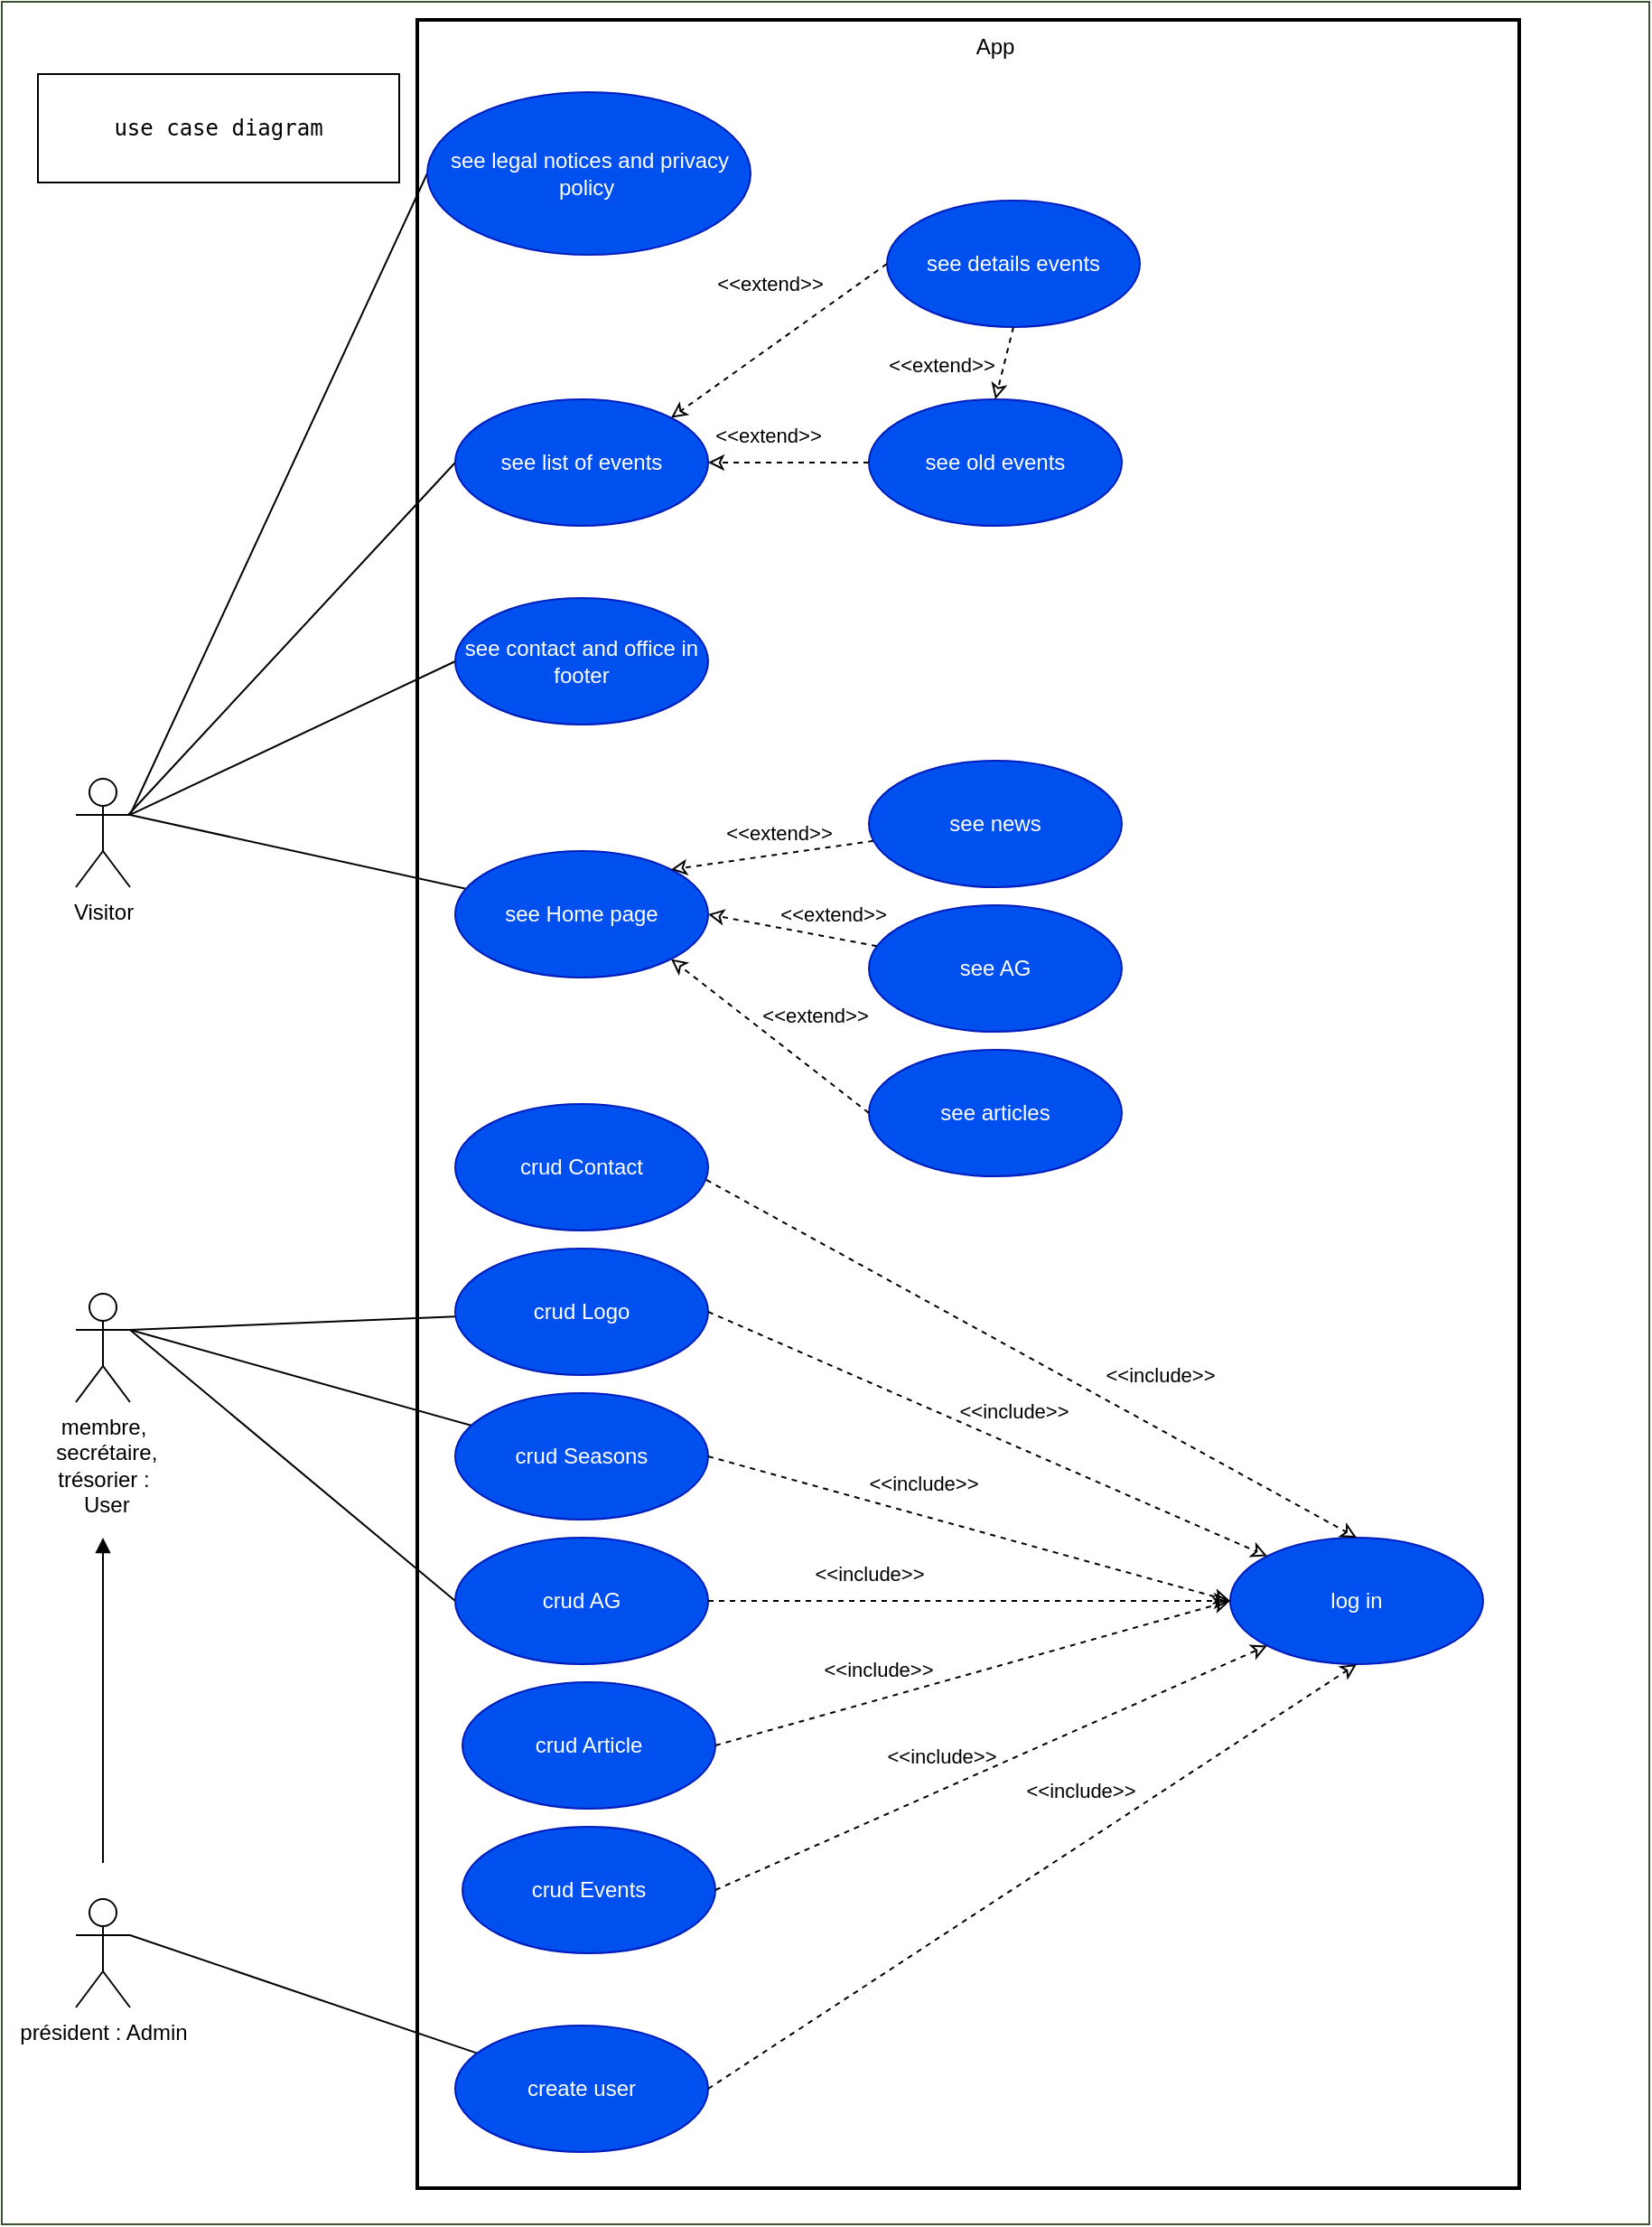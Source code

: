 <mxfile>
    <diagram id="z25n5Z8qrkFJ9XKFaoKu" name="Page-1">
        <mxGraphModel dx="2772" dy="2520" grid="1" gridSize="10" guides="1" tooltips="1" connect="1" arrows="1" fold="1" page="1" pageScale="1" pageWidth="850" pageHeight="1100" math="0" shadow="0">
            <root>
                <mxCell id="0"/>
                <mxCell id="1" parent="0"/>
                <mxCell id="2" value="App" style="rounded=0;whiteSpace=wrap;html=1;fontFamily=Helvetica;fontSize=30;fontColor=#ffffff;verticalAlign=top;fillColor=#FFFFFF;strokeColor=#3A5431;backgroundOutline=0;" vertex="1" parent="1">
                    <mxGeometry x="30" y="-530" width="912" height="1230" as="geometry"/>
                </mxCell>
                <mxCell id="3" value="&lt;pre dir=&quot;ltr&quot; data-ved=&quot;2ahUKEwjTnIHI8ouDAxXJUKQEHYWSAA4Q3ewLegQIBRAP&quot; style=&quot;text-align:left&quot; id=&quot;tw-target-text&quot; data-placeholder=&quot;Traduction&quot; class=&quot;tw-data-text tw-text-large tw-ta&quot;&gt;&lt;span lang=&quot;en&quot; class=&quot;Y2IQFc&quot;&gt;use case diagram&lt;/span&gt;&lt;/pre&gt;" style="rounded=0;whiteSpace=wrap;html=1;fontColor=#000000;fillColor=#FFFFFF;strokeColor=#000000;" vertex="1" parent="1">
                    <mxGeometry x="50" y="-490" width="200" height="60" as="geometry"/>
                </mxCell>
                <mxCell id="5" style="edgeStyle=none;html=1;endArrow=block;endFill=1;strokeColor=#000000;" edge="1" parent="1">
                    <mxGeometry relative="1" as="geometry">
                        <mxPoint x="86.0" y="500" as="sourcePoint"/>
                        <mxPoint x="86" y="320" as="targetPoint"/>
                    </mxGeometry>
                </mxCell>
                <mxCell id="6" value="président : Admin" style="shape=umlActor;verticalLabelPosition=bottom;verticalAlign=top;html=1;fontColor=#000000;strokeColor=#000000;" vertex="1" parent="1">
                    <mxGeometry x="71" y="520" width="30" height="60" as="geometry"/>
                </mxCell>
                <mxCell id="7" style="edgeStyle=none;html=1;entryX=0;entryY=0.5;entryDx=0;entryDy=0;endArrow=none;endFill=0;exitX=1;exitY=0.333;exitDx=0;exitDy=0;exitPerimeter=0;fontColor=#000000;strokeColor=#000000;" edge="1" parent="1" source="8" target="25">
                    <mxGeometry relative="1" as="geometry"/>
                </mxCell>
                <mxCell id="8" value="Visitor" style="shape=umlActor;verticalLabelPosition=bottom;verticalAlign=top;html=1;fontColor=#000000;strokeColor=#000000;" vertex="1" parent="1">
                    <mxGeometry x="71" y="-100" width="30" height="60" as="geometry"/>
                </mxCell>
                <mxCell id="9" value="" style="edgeStyle=none;html=1;endArrow=none;endFill=0;entryX=0;entryY=0.5;entryDx=0;entryDy=0;exitX=1;exitY=0.333;exitDx=0;exitDy=0;exitPerimeter=0;fontColor=#000000;strokeColor=#000000;" edge="1" parent="1" source="10" target="21">
                    <mxGeometry relative="1" as="geometry">
                        <mxPoint x="281.05" y="71.32" as="targetPoint"/>
                    </mxGeometry>
                </mxCell>
                <mxCell id="10" value="membre,&lt;br&gt;&amp;nbsp;secrétaire,&lt;br&gt;trésorier :&lt;br&gt;&amp;nbsp;User" style="shape=umlActor;verticalLabelPosition=bottom;verticalAlign=top;html=1;fontColor=#000000;strokeColor=#000000;" vertex="1" parent="1">
                    <mxGeometry x="71" y="185" width="30" height="60" as="geometry"/>
                </mxCell>
                <mxCell id="18" value="log in" style="ellipse;whiteSpace=wrap;html=1;fontColor=#ffffff;fillColor=#0050ef;strokeColor=#001DBC;" vertex="1" parent="1">
                    <mxGeometry x="710" y="320" width="140" height="70" as="geometry"/>
                </mxCell>
                <mxCell id="19" style="edgeStyle=none;html=1;endArrow=none;endFill=0;entryX=1;entryY=0.333;entryDx=0;entryDy=0;entryPerimeter=0;fontColor=#000000;strokeColor=#000000;" edge="1" parent="1" source="20" target="6">
                    <mxGeometry relative="1" as="geometry">
                        <mxPoint x="111" y="195" as="targetPoint"/>
                    </mxGeometry>
                </mxCell>
                <mxCell id="20" value="create user" style="ellipse;whiteSpace=wrap;html=1;fillColor=#0050ef;strokeColor=#001DBC;fontColor=#ffffff;" vertex="1" parent="1">
                    <mxGeometry x="281" y="590" width="140" height="70" as="geometry"/>
                </mxCell>
                <mxCell id="21" value="crud AG" style="ellipse;whiteSpace=wrap;html=1;fontColor=#ffffff;fillColor=#0050ef;strokeColor=#001DBC;" vertex="1" parent="1">
                    <mxGeometry x="281" y="320" width="140" height="70" as="geometry"/>
                </mxCell>
                <mxCell id="25" value="see&amp;nbsp;&lt;span style=&quot;text-align: left; background-color: initial;&quot;&gt;legal notices and privacy policy&amp;nbsp;&lt;/span&gt;" style="ellipse;whiteSpace=wrap;html=1;fontColor=#ffffff;fillColor=#0050ef;strokeColor=#001DBC;" vertex="1" parent="1">
                    <mxGeometry x="265.5" y="-480" width="179" height="90" as="geometry"/>
                </mxCell>
                <mxCell id="29" style="edgeStyle=none;html=1;endArrow=none;endFill=0;strokeColor=#000000;exitX=0;exitY=0.5;exitDx=0;exitDy=0;" edge="1" parent="1" source="31">
                    <mxGeometry relative="1" as="geometry">
                        <mxPoint x="100.0" y="-80" as="targetPoint"/>
                    </mxGeometry>
                </mxCell>
                <mxCell id="31" value="see list of events" style="ellipse;whiteSpace=wrap;html=1;fontColor=#ffffff;fillColor=#0050ef;strokeColor=#001DBC;" vertex="1" parent="1">
                    <mxGeometry x="281" y="-310" width="140" height="70" as="geometry"/>
                </mxCell>
                <mxCell id="33" value="see old events" style="ellipse;whiteSpace=wrap;html=1;fontColor=#ffffff;fillColor=#0050ef;strokeColor=#001DBC;" vertex="1" parent="1">
                    <mxGeometry x="510" y="-310" width="140" height="70" as="geometry"/>
                </mxCell>
                <mxCell id="43" style="edgeStyle=none;html=1;entryX=1;entryY=0.333;entryDx=0;entryDy=0;entryPerimeter=0;strokeColor=#000000;fontColor=#000000;endArrow=none;endFill=0;exitX=0;exitY=0.5;exitDx=0;exitDy=0;" edge="1" parent="1" source="44" target="8">
                    <mxGeometry relative="1" as="geometry"/>
                </mxCell>
                <mxCell id="44" value="see contact and office in footer" style="ellipse;whiteSpace=wrap;html=1;fontColor=#ffffff;fillColor=#0050ef;strokeColor=#001DBC;" vertex="1" parent="1">
                    <mxGeometry x="281" y="-200" width="140" height="70" as="geometry"/>
                </mxCell>
                <mxCell id="45" style="edgeStyle=none;html=1;entryX=1;entryY=0.333;entryDx=0;entryDy=0;entryPerimeter=0;strokeColor=#000000;fontColor=#000000;endArrow=none;endFill=0;" edge="1" parent="1" source="49" target="10">
                    <mxGeometry relative="1" as="geometry"/>
                </mxCell>
                <mxCell id="49" value="crud Seasons" style="ellipse;whiteSpace=wrap;html=1;fontColor=#ffffff;fillColor=#0050ef;strokeColor=#001DBC;" vertex="1" parent="1">
                    <mxGeometry x="281" y="240" width="140" height="70" as="geometry"/>
                </mxCell>
                <mxCell id="58" style="edgeStyle=none;html=1;entryX=1;entryY=0.333;entryDx=0;entryDy=0;entryPerimeter=0;strokeColor=#000000;fontColor=#000000;endArrow=none;endFill=0;" edge="1" parent="1" source="59" target="8">
                    <mxGeometry relative="1" as="geometry"/>
                </mxCell>
                <mxCell id="59" value="see Home page" style="ellipse;whiteSpace=wrap;html=1;fontColor=#ffffff;fillColor=#0050ef;strokeColor=#001DBC;" vertex="1" parent="1">
                    <mxGeometry x="281" y="-60" width="140" height="70" as="geometry"/>
                </mxCell>
                <mxCell id="60" style="edgeStyle=none;html=1;entryX=1;entryY=0;entryDx=0;entryDy=0;strokeColor=#000000;fontColor=#000000;endArrow=classic;endFill=0;dashed=1;" edge="1" parent="1" source="62" target="59">
                    <mxGeometry relative="1" as="geometry"/>
                </mxCell>
                <mxCell id="61" value="&lt;span style=&quot;&quot;&gt;&amp;lt;&amp;lt;extend&amp;gt;&amp;gt;&lt;/span&gt;" style="edgeLabel;html=1;align=center;verticalAlign=middle;resizable=0;points=[];fontColor=#000000;labelBackgroundColor=none;" vertex="1" connectable="0" parent="60">
                    <mxGeometry x="-0.399" y="1" relative="1" as="geometry">
                        <mxPoint x="-19" y="-10" as="offset"/>
                    </mxGeometry>
                </mxCell>
                <mxCell id="62" value="see news" style="ellipse;whiteSpace=wrap;html=1;fontColor=#ffffff;fillColor=#0050ef;strokeColor=#001DBC;" vertex="1" parent="1">
                    <mxGeometry x="510" y="-110" width="140" height="70" as="geometry"/>
                </mxCell>
                <mxCell id="63" style="edgeStyle=none;html=1;entryX=1;entryY=0.5;entryDx=0;entryDy=0;dashed=1;strokeColor=#000000;fontColor=#000000;endArrow=classic;endFill=0;" edge="1" parent="1" source="65" target="59">
                    <mxGeometry relative="1" as="geometry"/>
                </mxCell>
                <mxCell id="64" value="&lt;span style=&quot;&quot;&gt;&amp;lt;&amp;lt;extend&amp;gt;&amp;gt;&lt;/span&gt;" style="edgeLabel;html=1;align=center;verticalAlign=middle;resizable=0;points=[];fontColor=#000000;labelBackgroundColor=none;" vertex="1" connectable="0" parent="63">
                    <mxGeometry x="-0.459" y="1" relative="1" as="geometry">
                        <mxPoint y="-14" as="offset"/>
                    </mxGeometry>
                </mxCell>
                <mxCell id="65" value="see AG" style="ellipse;whiteSpace=wrap;html=1;fontColor=#ffffff;fillColor=#0050ef;strokeColor=#001DBC;" vertex="1" parent="1">
                    <mxGeometry x="510" y="-30" width="140" height="70" as="geometry"/>
                </mxCell>
                <mxCell id="67" value="see articles" style="ellipse;whiteSpace=wrap;html=1;fontColor=#ffffff;fillColor=#0050ef;strokeColor=#001DBC;" vertex="1" parent="1">
                    <mxGeometry x="510" y="50" width="140" height="70" as="geometry"/>
                </mxCell>
                <mxCell id="68" style="edgeStyle=none;html=1;entryX=1;entryY=0.333;entryDx=0;entryDy=0;entryPerimeter=0;strokeColor=#000000;fontColor=#000000;endArrow=none;endFill=0;" edge="1" parent="1" source="73" target="10">
                    <mxGeometry relative="1" as="geometry"/>
                </mxCell>
                <mxCell id="73" value="crud Logo" style="ellipse;whiteSpace=wrap;html=1;fontColor=#ffffff;fillColor=#0050ef;strokeColor=#001DBC;" vertex="1" parent="1">
                    <mxGeometry x="281" y="160" width="140" height="70" as="geometry"/>
                </mxCell>
                <mxCell id="76" value="" style="rounded=0;whiteSpace=wrap;html=1;fillColor=none;strokeWidth=2;" vertex="1" parent="1">
                    <mxGeometry x="260" y="-520" width="610" height="1200" as="geometry"/>
                </mxCell>
                <mxCell id="77" value="App" style="text;html=1;align=center;verticalAlign=middle;whiteSpace=wrap;rounded=0;strokeWidth=2;fontColor=#000000;" vertex="1" parent="1">
                    <mxGeometry x="550" y="-520" width="60" height="30" as="geometry"/>
                </mxCell>
                <mxCell id="78" value="see details events" style="ellipse;whiteSpace=wrap;html=1;fontColor=#ffffff;fillColor=#0050ef;strokeColor=#001DBC;" vertex="1" parent="1">
                    <mxGeometry x="520" y="-420" width="140" height="70" as="geometry"/>
                </mxCell>
                <mxCell id="79" style="edgeStyle=none;html=1;entryX=1;entryY=0;entryDx=0;entryDy=0;strokeColor=#000000;fontColor=#000000;endArrow=classic;endFill=0;dashed=1;exitX=0;exitY=0.5;exitDx=0;exitDy=0;" edge="1" parent="1" source="78" target="31">
                    <mxGeometry relative="1" as="geometry">
                        <mxPoint x="533.081" y="-320.004" as="sourcePoint"/>
                        <mxPoint x="420.997" y="-304.169" as="targetPoint"/>
                    </mxGeometry>
                </mxCell>
                <mxCell id="80" value="&lt;span style=&quot;&quot;&gt;&amp;lt;&amp;lt;extend&amp;gt;&amp;gt;&lt;/span&gt;" style="edgeLabel;html=1;align=center;verticalAlign=middle;resizable=0;points=[];fontColor=#000000;labelBackgroundColor=none;" vertex="1" connectable="0" parent="79">
                    <mxGeometry x="-0.399" y="1" relative="1" as="geometry">
                        <mxPoint x="-30" y="-16" as="offset"/>
                    </mxGeometry>
                </mxCell>
                <mxCell id="81" style="edgeStyle=none;html=1;entryX=1;entryY=0.5;entryDx=0;entryDy=0;strokeColor=#000000;fontColor=#000000;endArrow=classic;endFill=0;dashed=1;exitX=0;exitY=0.5;exitDx=0;exitDy=0;" edge="1" parent="1" source="33" target="31">
                    <mxGeometry relative="1" as="geometry">
                        <mxPoint x="531.25" y="-320" as="sourcePoint"/>
                        <mxPoint x="440.747" y="-264.749" as="targetPoint"/>
                    </mxGeometry>
                </mxCell>
                <mxCell id="82" value="&lt;span style=&quot;&quot;&gt;&amp;lt;&amp;lt;extend&amp;gt;&amp;gt;&lt;/span&gt;" style="edgeLabel;html=1;align=center;verticalAlign=middle;resizable=0;points=[];fontColor=#000000;labelBackgroundColor=none;" vertex="1" connectable="0" parent="81">
                    <mxGeometry x="-0.399" y="1" relative="1" as="geometry">
                        <mxPoint x="-30" y="-16" as="offset"/>
                    </mxGeometry>
                </mxCell>
                <mxCell id="83" style="edgeStyle=none;html=1;entryX=0.5;entryY=0;entryDx=0;entryDy=0;strokeColor=#000000;fontColor=#000000;endArrow=classic;endFill=0;dashed=1;exitX=0.5;exitY=1;exitDx=0;exitDy=0;" edge="1" parent="1" source="78" target="33">
                    <mxGeometry relative="1" as="geometry">
                        <mxPoint x="530" y="-335" as="sourcePoint"/>
                        <mxPoint x="439.497" y="-279.749" as="targetPoint"/>
                    </mxGeometry>
                </mxCell>
                <mxCell id="84" value="&lt;span style=&quot;&quot;&gt;&amp;lt;&amp;lt;extend&amp;gt;&amp;gt;&lt;/span&gt;" style="edgeLabel;html=1;align=center;verticalAlign=middle;resizable=0;points=[];fontColor=#000000;labelBackgroundColor=none;" vertex="1" connectable="0" parent="83">
                    <mxGeometry x="-0.399" y="1" relative="1" as="geometry">
                        <mxPoint x="-38" y="8" as="offset"/>
                    </mxGeometry>
                </mxCell>
                <mxCell id="85" style="edgeStyle=none;html=1;entryX=1;entryY=1;entryDx=0;entryDy=0;dashed=1;strokeColor=#000000;fontColor=#000000;endArrow=classic;endFill=0;exitX=0;exitY=0.5;exitDx=0;exitDy=0;" edge="1" parent="1" source="67" target="59">
                    <mxGeometry relative="1" as="geometry">
                        <mxPoint x="524.508" y="2.643" as="sourcePoint"/>
                        <mxPoint x="431" y="-15" as="targetPoint"/>
                    </mxGeometry>
                </mxCell>
                <mxCell id="86" value="&lt;span style=&quot;&quot;&gt;&amp;lt;&amp;lt;extend&amp;gt;&amp;gt;&lt;/span&gt;" style="edgeLabel;html=1;align=center;verticalAlign=middle;resizable=0;points=[];fontColor=#000000;labelBackgroundColor=none;" vertex="1" connectable="0" parent="85">
                    <mxGeometry x="-0.459" y="1" relative="1" as="geometry">
                        <mxPoint y="-32" as="offset"/>
                    </mxGeometry>
                </mxCell>
                <mxCell id="87" value="crud Article" style="ellipse;whiteSpace=wrap;html=1;fontColor=#ffffff;fillColor=#0050ef;strokeColor=#001DBC;" vertex="1" parent="1">
                    <mxGeometry x="285" y="400" width="140" height="70" as="geometry"/>
                </mxCell>
                <mxCell id="88" value="crud Events" style="ellipse;whiteSpace=wrap;html=1;fontColor=#ffffff;fillColor=#0050ef;strokeColor=#001DBC;" vertex="1" parent="1">
                    <mxGeometry x="285" y="480" width="140" height="70" as="geometry"/>
                </mxCell>
                <mxCell id="89" value="crud Contact" style="ellipse;whiteSpace=wrap;html=1;fontColor=#ffffff;fillColor=#0050ef;strokeColor=#001DBC;" vertex="1" parent="1">
                    <mxGeometry x="281" y="80" width="140" height="70" as="geometry"/>
                </mxCell>
                <mxCell id="90" style="edgeStyle=none;html=1;dashed=1;strokeColor=#000000;fontColor=#000000;endArrow=classic;endFill=0;exitX=0.993;exitY=0.6;exitDx=0;exitDy=0;entryX=0.5;entryY=0;entryDx=0;entryDy=0;exitPerimeter=0;" edge="1" parent="1" source="89" target="18">
                    <mxGeometry relative="1" as="geometry">
                        <mxPoint x="440" y="100" as="sourcePoint"/>
                        <mxPoint x="799" y="305" as="targetPoint"/>
                    </mxGeometry>
                </mxCell>
                <mxCell id="91" value="&lt;span style=&quot;&quot;&gt;&amp;lt;&amp;lt;include&amp;gt;&amp;gt;&lt;/span&gt;" style="edgeLabel;html=1;align=center;verticalAlign=middle;resizable=0;points=[];fontColor=#000000;labelBackgroundColor=none;" vertex="1" connectable="0" parent="90">
                    <mxGeometry x="-0.386" relative="1" as="geometry">
                        <mxPoint x="140" y="47" as="offset"/>
                    </mxGeometry>
                </mxCell>
                <mxCell id="92" style="edgeStyle=none;html=1;dashed=1;strokeColor=#000000;fontColor=#000000;endArrow=classic;endFill=0;exitX=1;exitY=0.5;exitDx=0;exitDy=0;entryX=0;entryY=0;entryDx=0;entryDy=0;" edge="1" parent="1" source="73" target="18">
                    <mxGeometry relative="1" as="geometry">
                        <mxPoint x="430.02" y="132" as="sourcePoint"/>
                        <mxPoint x="790" y="330" as="targetPoint"/>
                    </mxGeometry>
                </mxCell>
                <mxCell id="93" value="&lt;span style=&quot;&quot;&gt;&amp;lt;&amp;lt;include&amp;gt;&amp;gt;&lt;/span&gt;" style="edgeLabel;html=1;align=center;verticalAlign=middle;resizable=0;points=[];fontColor=#000000;labelBackgroundColor=none;" vertex="1" connectable="0" parent="92">
                    <mxGeometry x="-0.386" relative="1" as="geometry">
                        <mxPoint x="74" y="13" as="offset"/>
                    </mxGeometry>
                </mxCell>
                <mxCell id="94" style="edgeStyle=none;html=1;dashed=1;strokeColor=#000000;fontColor=#000000;endArrow=classic;endFill=0;exitX=1;exitY=0.5;exitDx=0;exitDy=0;entryX=0;entryY=0.5;entryDx=0;entryDy=0;" edge="1" parent="1" source="49" target="18">
                    <mxGeometry relative="1" as="geometry">
                        <mxPoint x="440.02" y="142" as="sourcePoint"/>
                        <mxPoint x="800" y="340" as="targetPoint"/>
                    </mxGeometry>
                </mxCell>
                <mxCell id="95" value="&lt;span style=&quot;&quot;&gt;&amp;lt;&amp;lt;include&amp;gt;&amp;gt;&lt;/span&gt;" style="edgeLabel;html=1;align=center;verticalAlign=middle;resizable=0;points=[];fontColor=#000000;labelBackgroundColor=none;" vertex="1" connectable="0" parent="94">
                    <mxGeometry x="-0.386" relative="1" as="geometry">
                        <mxPoint x="30" y="-10" as="offset"/>
                    </mxGeometry>
                </mxCell>
                <mxCell id="96" style="edgeStyle=none;html=1;dashed=1;strokeColor=#000000;fontColor=#000000;endArrow=classic;endFill=0;exitX=1;exitY=0.5;exitDx=0;exitDy=0;entryX=0;entryY=0.5;entryDx=0;entryDy=0;" edge="1" parent="1" source="21" target="18">
                    <mxGeometry relative="1" as="geometry">
                        <mxPoint x="450.02" y="152" as="sourcePoint"/>
                        <mxPoint x="810" y="350" as="targetPoint"/>
                    </mxGeometry>
                </mxCell>
                <mxCell id="97" value="&lt;span style=&quot;&quot;&gt;&amp;lt;&amp;lt;include&amp;gt;&amp;gt;&lt;/span&gt;" style="edgeLabel;html=1;align=center;verticalAlign=middle;resizable=0;points=[];fontColor=#000000;labelBackgroundColor=none;" vertex="1" connectable="0" parent="96">
                    <mxGeometry x="-0.386" relative="1" as="geometry">
                        <mxPoint y="-15" as="offset"/>
                    </mxGeometry>
                </mxCell>
                <mxCell id="98" style="edgeStyle=none;html=1;dashed=1;strokeColor=#000000;fontColor=#000000;endArrow=classic;endFill=0;exitX=1;exitY=0.5;exitDx=0;exitDy=0;entryX=0;entryY=0.5;entryDx=0;entryDy=0;" edge="1" parent="1" source="87" target="18">
                    <mxGeometry relative="1" as="geometry">
                        <mxPoint x="490" y="382" as="sourcePoint"/>
                        <mxPoint x="849.98" y="580" as="targetPoint"/>
                    </mxGeometry>
                </mxCell>
                <mxCell id="99" value="&lt;span style=&quot;&quot;&gt;&amp;lt;&amp;lt;include&amp;gt;&amp;gt;&lt;/span&gt;" style="edgeLabel;html=1;align=center;verticalAlign=middle;resizable=0;points=[];fontColor=#000000;labelBackgroundColor=none;" vertex="1" connectable="0" parent="98">
                    <mxGeometry x="-0.386" relative="1" as="geometry">
                        <mxPoint x="2" y="-18" as="offset"/>
                    </mxGeometry>
                </mxCell>
                <mxCell id="100" style="edgeStyle=none;html=1;dashed=1;strokeColor=#000000;fontColor=#000000;endArrow=classic;endFill=0;exitX=1;exitY=0.5;exitDx=0;exitDy=0;entryX=0;entryY=1;entryDx=0;entryDy=0;" edge="1" parent="1" source="88" target="18">
                    <mxGeometry relative="1" as="geometry">
                        <mxPoint x="470.02" y="172" as="sourcePoint"/>
                        <mxPoint x="830" y="370" as="targetPoint"/>
                    </mxGeometry>
                </mxCell>
                <mxCell id="101" value="&lt;span style=&quot;&quot;&gt;&amp;lt;&amp;lt;include&amp;gt;&amp;gt;&lt;/span&gt;" style="edgeLabel;html=1;align=center;verticalAlign=middle;resizable=0;points=[];fontColor=#000000;labelBackgroundColor=none;" vertex="1" connectable="0" parent="100">
                    <mxGeometry x="-0.386" relative="1" as="geometry">
                        <mxPoint x="31" y="-33" as="offset"/>
                    </mxGeometry>
                </mxCell>
                <mxCell id="102" style="edgeStyle=none;html=1;dashed=1;strokeColor=#000000;fontColor=#000000;endArrow=classic;endFill=0;exitX=1;exitY=0.5;exitDx=0;exitDy=0;entryX=0.5;entryY=1;entryDx=0;entryDy=0;" edge="1" parent="1" source="20" target="18">
                    <mxGeometry relative="1" as="geometry">
                        <mxPoint x="480.02" y="182" as="sourcePoint"/>
                        <mxPoint x="840" y="380" as="targetPoint"/>
                    </mxGeometry>
                </mxCell>
                <mxCell id="103" value="&lt;span style=&quot;&quot;&gt;&amp;lt;&amp;lt;include&amp;gt;&amp;gt;&lt;/span&gt;" style="edgeLabel;html=1;align=center;verticalAlign=middle;resizable=0;points=[];fontColor=#000000;labelBackgroundColor=none;" vertex="1" connectable="0" parent="102">
                    <mxGeometry x="-0.386" relative="1" as="geometry">
                        <mxPoint x="96" y="-93" as="offset"/>
                    </mxGeometry>
                </mxCell>
            </root>
        </mxGraphModel>
    </diagram>
</mxfile>